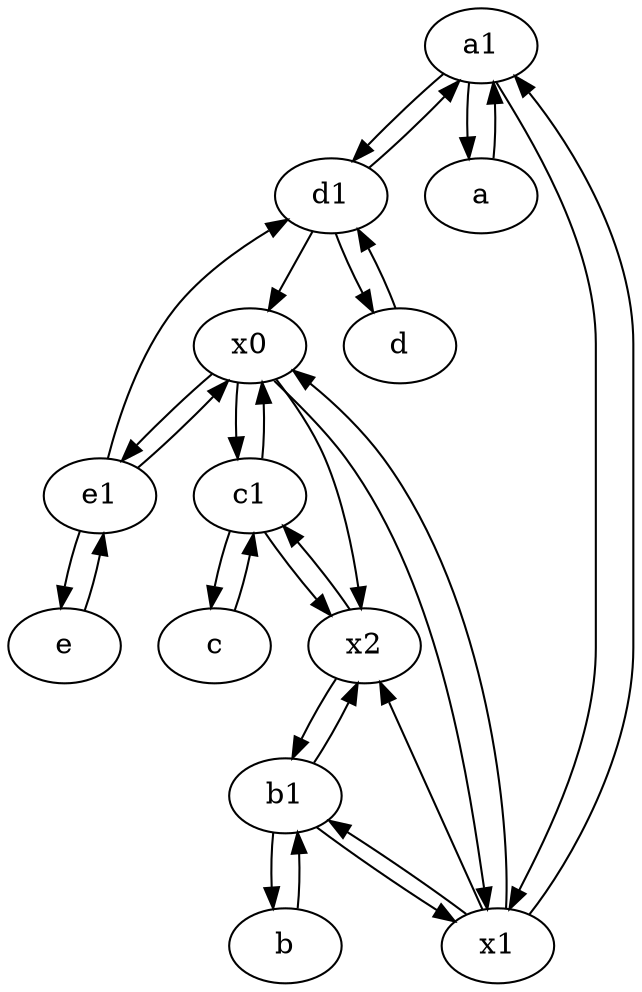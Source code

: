 digraph  {
	a1 [pos="40,15!"];
	c1 [pos="30,15!"];
	e [pos="30,50!"];
	x0;
	b1 [pos="45,20!"];
	e1 [pos="25,45!"];
	d1 [pos="25,30!"];
	d [pos="20,30!"];
	c [pos="20,10!"];
	x2;
	a [pos="40,10!"];
	x1;
	b [pos="50,20!"];
	a1 -> x1;
	b1 -> b;
	x0 -> x1;
	x0 -> x2;
	a1 -> a;
	x1 -> x2;
	a1 -> d1;
	c1 -> x0;
	x0 -> e1;
	d1 -> d;
	x1 -> b1;
	c -> c1;
	b1 -> x1;
	e1 -> d1;
	c1 -> c;
	b1 -> x2;
	x2 -> b1;
	x1 -> a1;
	e1 -> e;
	x1 -> x0;
	e -> e1;
	e1 -> x0;
	d1 -> x0;
	d1 -> a1;
	d -> d1;
	x0 -> c1;
	x2 -> c1;
	a -> a1;
	c1 -> x2;
	b -> b1;

	}